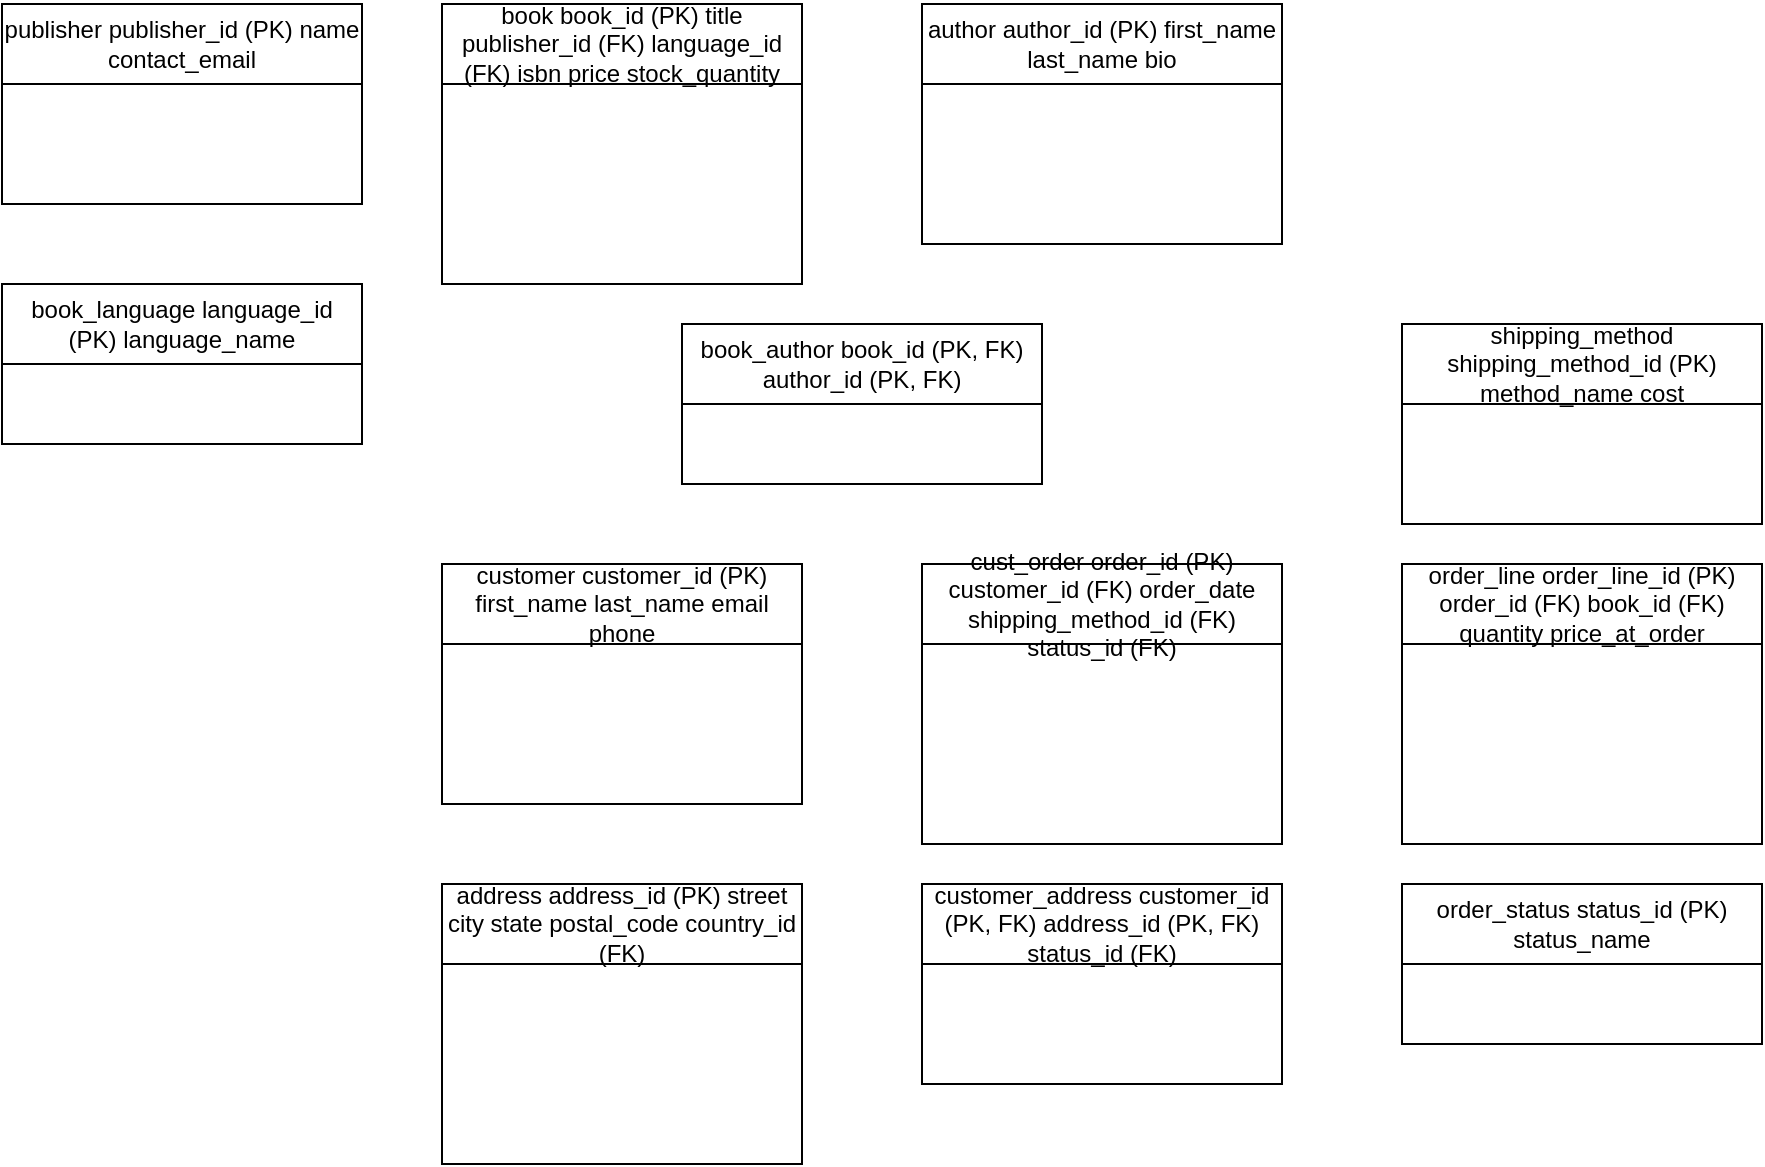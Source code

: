 
<mxfile>
  <diagram name="Bookstore ERD" id="bookstore-erd">
    <mxGraphModel dx="1232" dy="688" grid="1" gridSize="10" guides="1" tooltips="1" connect="1" arrows="1" fold="1" page="1" pageScale="1" pageWidth="850" pageHeight="1100">
      <root>
        <mxCell id="0"/>
        <mxCell id="1" parent="0"/>

        <!-- Book -->
        <mxCell id="book" value="book
book_id (PK)
title
publisher_id (FK)
language_id (FK)
isbn
price
stock_quantity" style="shape=swimlane;whiteSpace=wrap;html=1;" vertex="1" parent="1">
          <mxGeometry x="120" y="60" width="180" height="140" as="geometry"/>
        </mxCell>

        <!-- Author -->
        <mxCell id="author" value="author
author_id (PK)
first_name
last_name
bio" style="shape=swimlane;whiteSpace=wrap;html=1;" vertex="1" parent="1">
          <mxGeometry x="360" y="60" width="180" height="120" as="geometry"/>
        </mxCell>

        <!-- book_author -->
        <mxCell id="book_author" value="book_author
book_id (PK, FK)
author_id (PK, FK)" style="shape=swimlane;whiteSpace=wrap;html=1;" vertex="1" parent="1">
          <mxGeometry x="240" y="220" width="180" height="80" as="geometry"/>
        </mxCell>

        <!-- Customer -->
        <mxCell id="customer" value="customer
customer_id (PK)
first_name
last_name
email
phone" style="shape=swimlane;whiteSpace=wrap;html=1;" vertex="1" parent="1">
          <mxGeometry x="120" y="340" width="180" height="120" as="geometry"/>
        </mxCell>

        <!-- cust_order -->
        <mxCell id="cust_order" value="cust_order
order_id (PK)
customer_id (FK)
order_date
shipping_method_id (FK)
status_id (FK)" style="shape=swimlane;whiteSpace=wrap;html=1;" vertex="1" parent="1">
          <mxGeometry x="360" y="340" width="180" height="140" as="geometry"/>
        </mxCell>

        <!-- order_line -->
        <mxCell id="order_line" value="order_line
order_line_id (PK)
order_id (FK)
book_id (FK)
quantity
price_at_order" style="shape=swimlane;whiteSpace=wrap;html=1;" vertex="1" parent="1">
          <mxGeometry x="600" y="340" width="180" height="140" as="geometry"/>
        </mxCell>

        <!-- address -->
        <mxCell id="address" value="address
address_id (PK)
street
city
state
postal_code
country_id (FK)" style="shape=swimlane;whiteSpace=wrap;html=1;" vertex="1" parent="1">
          <mxGeometry x="120" y="500" width="180" height="140" as="geometry"/>
        </mxCell>

        <!-- customer_address -->
        <mxCell id="customer_address" value="customer_address
customer_id (PK, FK)
address_id (PK, FK)
status_id (FK)" style="shape=swimlane;whiteSpace=wrap;html=1;" vertex="1" parent="1">
          <mxGeometry x="360" y="500" width="180" height="100" as="geometry"/>
        </mxCell>

        <!-- publisher -->
        <mxCell id="publisher" value="publisher
publisher_id (PK)
name
contact_email" style="shape=swimlane;whiteSpace=wrap;html=1;" vertex="1" parent="1">
          <mxGeometry x="-100" y="60" width="180" height="100" as="geometry"/>
        </mxCell>

        <!-- book_language -->
        <mxCell id="book_language" value="book_language
language_id (PK)
language_name" style="shape=swimlane;whiteSpace=wrap;html=1;" vertex="1" parent="1">
          <mxGeometry x="-100" y="200" width="180" height="80" as="geometry"/>
        </mxCell>

        <!-- order_status -->
        <mxCell id="order_status" value="order_status
status_id (PK)
status_name" style="shape=swimlane;whiteSpace=wrap;html=1;" vertex="1" parent="1">
          <mxGeometry x="600" y="500" width="180" height="80" as="geometry"/>
        </mxCell>

        <!-- shipping_method -->
        <mxCell id="shipping_method" value="shipping_method
shipping_method_id (PK)
method_name
cost" style="shape=swimlane;whiteSpace=wrap;html=1;" vertex="1" parent="1">
          <mxGeometry x="600" y="220" width="180" height="100" as="geometry"/>
        </mxCell>
      </root>
    </mxGraphModel>
  </diagram>
</mxfile>

